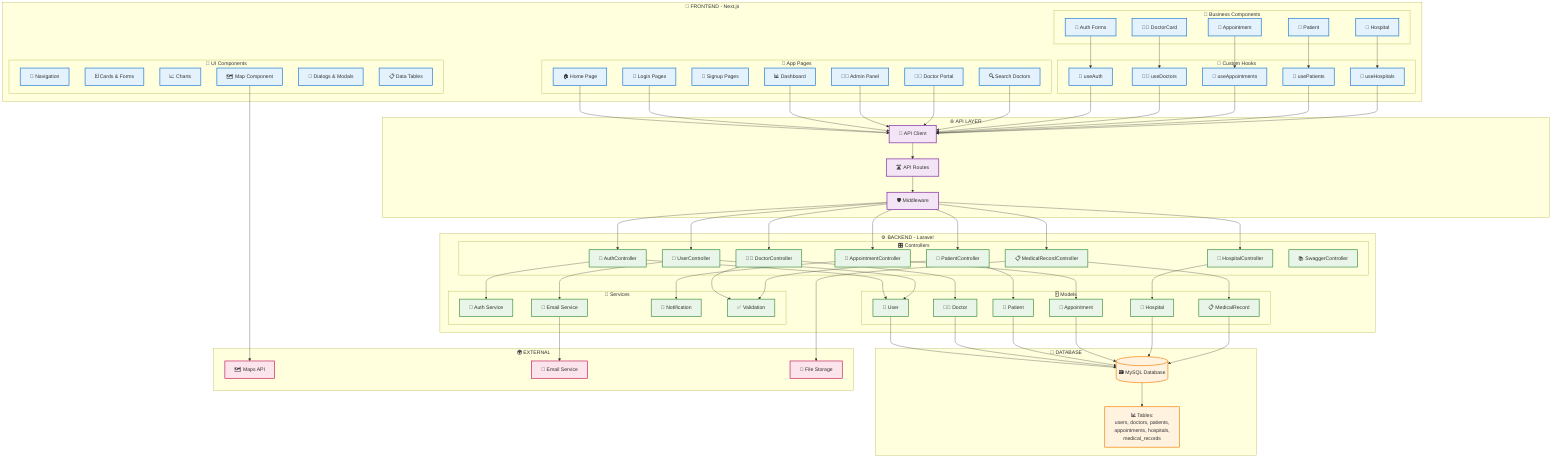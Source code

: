 graph TB
    %% === FRONTEND COMPONENTS ===
    subgraph "🎨 FRONTEND - Next.js"
        %% Core App Structure
        subgraph "📱 App Pages"
            APP_HOME[🏠 Home Page]
            APP_LOGIN[🔐 Login Pages]
            APP_SIGNUP[📝 Signup Pages]
            APP_DASHBOARD[📊 Dashboard]
            APP_ADMIN[👨‍💼 Admin Panel]
            APP_DOCTOR[👨‍⚕️ Doctor Portal]
            APP_SEARCH[🔍 Search Doctors]
        end
        
        %% UI Components
        subgraph "🧩 UI Components"
            UI_NAVBAR[🧭 Navigation]
            UI_CARDS[🃏 Cards & Forms]
            UI_CHARTS[📈 Charts]
            UI_MAP[🗺️ Map Component]
            UI_MODALS[💬 Dialogs & Modals]
            UI_TABLES[📋 Data Tables]
        end
        
        %% Business Components
        subgraph "💼 Business Components"
            COMP_DOCTOR_CARD[👨‍⚕️ DoctorCard]
            COMP_APPOINTMENT[📅 Appointment]
            COMP_PATIENT[👥 Patient]
            COMP_HOSPITAL[🏥 Hospital]
            COMP_AUTH[🔐 Auth Forms]
        end
        
        %% Hooks & State
        subgraph "🎣 Custom Hooks"
            HOOK_AUTH[🔐 useAuth]
            HOOK_DOCTORS[👨‍⚕️ useDoctors]
            HOOK_APPOINTMENTS[📅 useAppointments]
            HOOK_PATIENTS[👥 usePatients]
            HOOK_HOSPITALS[🏥 useHospitals]
        end
    end
    
    %% === API LAYER ===
    subgraph "🌐 API LAYER"
        API_CLIENT[📡 API Client]
        API_ROUTES[🛣️ API Routes]
        MIDDLEWARE[🛡️ Middleware]
    end
    
    %% === BACKEND COMPONENTS ===
    subgraph "⚙️ BACKEND - Laravel"
        %% Controllers
        subgraph "🎛️ Controllers"
            CTRL_AUTH[🔐 AuthController]
            CTRL_DOCTOR[👨‍⚕️ DoctorController]
            CTRL_PATIENT[👥 PatientController]
            CTRL_APPOINTMENT[📅 AppointmentController]
            CTRL_HOSPITAL[🏥 HospitalController]
            CTRL_USER[👤 UserController]
            CTRL_MEDICAL[📋 MedicalRecordController]
            CTRL_SWAGGER[📚 SwaggerController]
        end
        
        %% Models
        subgraph "🗄️ Models"
            MODEL_USER[👤 User]
            MODEL_DOCTOR[👨‍⚕️ Doctor]
            MODEL_PATIENT[👥 Patient]
            MODEL_APPOINTMENT[📅 Appointment]
            MODEL_HOSPITAL[🏥 Hospital]
            MODEL_MEDICAL[📋 MedicalRecord]
        end
        
        %% Services
        subgraph "🔧 Services"
            SERVICE_AUTH[🔐 Auth Service]
            SERVICE_EMAIL[📧 Email Service]
            SERVICE_NOTIFICATION[🔔 Notification]
            SERVICE_VALIDATION[✅ Validation]
        end
    end
    
    %% === DATABASE ===
    subgraph "💾 DATABASE"
        DB_MYSQL[(🗃️ MySQL Database)]
        DB_TABLES[📊 Tables:<br/>users, doctors, patients,<br/>appointments, hospitals,<br/>medical_records]
    end
    
    %% === EXTERNAL SERVICES ===
    subgraph "🌍 EXTERNAL"
        EXT_MAPS[🗺️ Maps API]
        EXT_EMAIL[📧 Email Service]
        EXT_STORAGE[💾 File Storage]
    end
    
    %% === CONNECTIONS ===
    %% Frontend to API
    APP_HOME --> API_CLIENT
    APP_LOGIN --> API_CLIENT
    APP_DASHBOARD --> API_CLIENT
    APP_ADMIN --> API_CLIENT
    APP_DOCTOR --> API_CLIENT
    APP_SEARCH --> API_CLIENT
    
    %% Components to Hooks
    COMP_DOCTOR_CARD --> HOOK_DOCTORS
    COMP_APPOINTMENT --> HOOK_APPOINTMENTS
    COMP_PATIENT --> HOOK_PATIENTS
    COMP_HOSPITAL --> HOOK_HOSPITALS
    COMP_AUTH --> HOOK_AUTH
    
    %% Hooks to API
    HOOK_AUTH --> API_CLIENT
    HOOK_DOCTORS --> API_CLIENT
    HOOK_APPOINTMENTS --> API_CLIENT
    HOOK_PATIENTS --> API_CLIENT
    HOOK_HOSPITALS --> API_CLIENT
    
    %% API to Backend
    API_CLIENT --> API_ROUTES
    API_ROUTES --> MIDDLEWARE
    MIDDLEWARE --> CTRL_AUTH
    MIDDLEWARE --> CTRL_DOCTOR
    MIDDLEWARE --> CTRL_PATIENT
    MIDDLEWARE --> CTRL_APPOINTMENT
    MIDDLEWARE --> CTRL_HOSPITAL
    MIDDLEWARE --> CTRL_USER
    MIDDLEWARE --> CTRL_MEDICAL
    
    %% Controllers to Models
    CTRL_AUTH --> MODEL_USER
    CTRL_DOCTOR --> MODEL_DOCTOR
    CTRL_PATIENT --> MODEL_PATIENT
    CTRL_APPOINTMENT --> MODEL_APPOINTMENT
    CTRL_HOSPITAL --> MODEL_HOSPITAL
    CTRL_USER --> MODEL_USER
    CTRL_MEDICAL --> MODEL_MEDICAL
    
    %% Controllers to Services
    CTRL_AUTH --> SERVICE_AUTH
    CTRL_DOCTOR --> SERVICE_VALIDATION
    CTRL_PATIENT --> SERVICE_VALIDATION
    CTRL_APPOINTMENT --> SERVICE_NOTIFICATION
    CTRL_USER --> SERVICE_EMAIL
    
    %% Models to Database
    MODEL_USER --> DB_MYSQL
    MODEL_DOCTOR --> DB_MYSQL
    MODEL_PATIENT --> DB_MYSQL
    MODEL_APPOINTMENT --> DB_MYSQL
    MODEL_HOSPITAL --> DB_MYSQL
    MODEL_MEDICAL --> DB_MYSQL
    
    %% External Services
    UI_MAP --> EXT_MAPS
    SERVICE_EMAIL --> EXT_EMAIL
    CTRL_MEDICAL --> EXT_STORAGE
    
    %% Database Details
    DB_MYSQL --> DB_TABLES
    
    %% === STYLES ===
    classDef frontend fill:#e3f2fd,stroke:#1976d2,stroke-width:2px
    classDef api fill:#f3e5f5,stroke:#7b1fa2,stroke-width:2px
    classDef backend fill:#e8f5e8,stroke:#388e3c,stroke-width:2px
    classDef database fill:#fff3e0,stroke:#f57c00,stroke-width:2px
    classDef external fill:#fce4ec,stroke:#c2185b,stroke-width:2px
    
    %% Apply styles
    class APP_HOME,APP_LOGIN,APP_SIGNUP,APP_DASHBOARD,APP_ADMIN,APP_DOCTOR,APP_SEARCH frontend
    class UI_NAVBAR,UI_CARDS,UI_CHARTS,UI_MAP,UI_MODALS,UI_TABLES frontend
    class COMP_DOCTOR_CARD,COMP_APPOINTMENT,COMP_PATIENT,COMP_HOSPITAL,COMP_AUTH frontend
    class HOOK_AUTH,HOOK_DOCTORS,HOOK_APPOINTMENTS,HOOK_PATIENTS,HOOK_HOSPITALS frontend
    
    class API_CLIENT,API_ROUTES,MIDDLEWARE api
    
    class CTRL_AUTH,CTRL_DOCTOR,CTRL_PATIENT,CTRL_APPOINTMENT,CTRL_HOSPITAL,CTRL_USER,CTRL_MEDICAL,CTRL_SWAGGER backend
    class MODEL_USER,MODEL_DOCTOR,MODEL_PATIENT,MODEL_APPOINTMENT,MODEL_HOSPITAL,MODEL_MEDICAL backend
    class SERVICE_AUTH,SERVICE_EMAIL,SERVICE_NOTIFICATION,SERVICE_VALIDATION backend
    
    class DB_MYSQL,DB_TABLES database
    
    class EXT_MAPS,EXT_EMAIL,EXT_STORAGE external